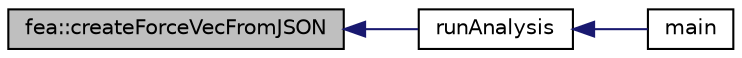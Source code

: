 digraph "fea::createForceVecFromJSON"
{
  edge [fontname="Helvetica",fontsize="10",labelfontname="Helvetica",labelfontsize="10"];
  node [fontname="Helvetica",fontsize="10",shape=record];
  rankdir="LR";
  Node1 [label="fea::createForceVecFromJSON",height=0.2,width=0.4,color="black", fillcolor="grey75", style="filled", fontcolor="black"];
  Node1 -> Node2 [dir="back",color="midnightblue",fontsize="10",style="solid",fontname="Helvetica"];
  Node2 [label="runAnalysis",height=0.2,width=0.4,color="black", fillcolor="white", style="filled",URL="$cmd_8cpp.html#ab7c3e62134c4637270fa4f9e59fe7b7a"];
  Node2 -> Node3 [dir="back",color="midnightblue",fontsize="10",style="solid",fontname="Helvetica"];
  Node3 [label="main",height=0.2,width=0.4,color="black", fillcolor="white", style="filled",URL="$cmd_8cpp.html#a0ddf1224851353fc92bfbff6f499fa97"];
}

